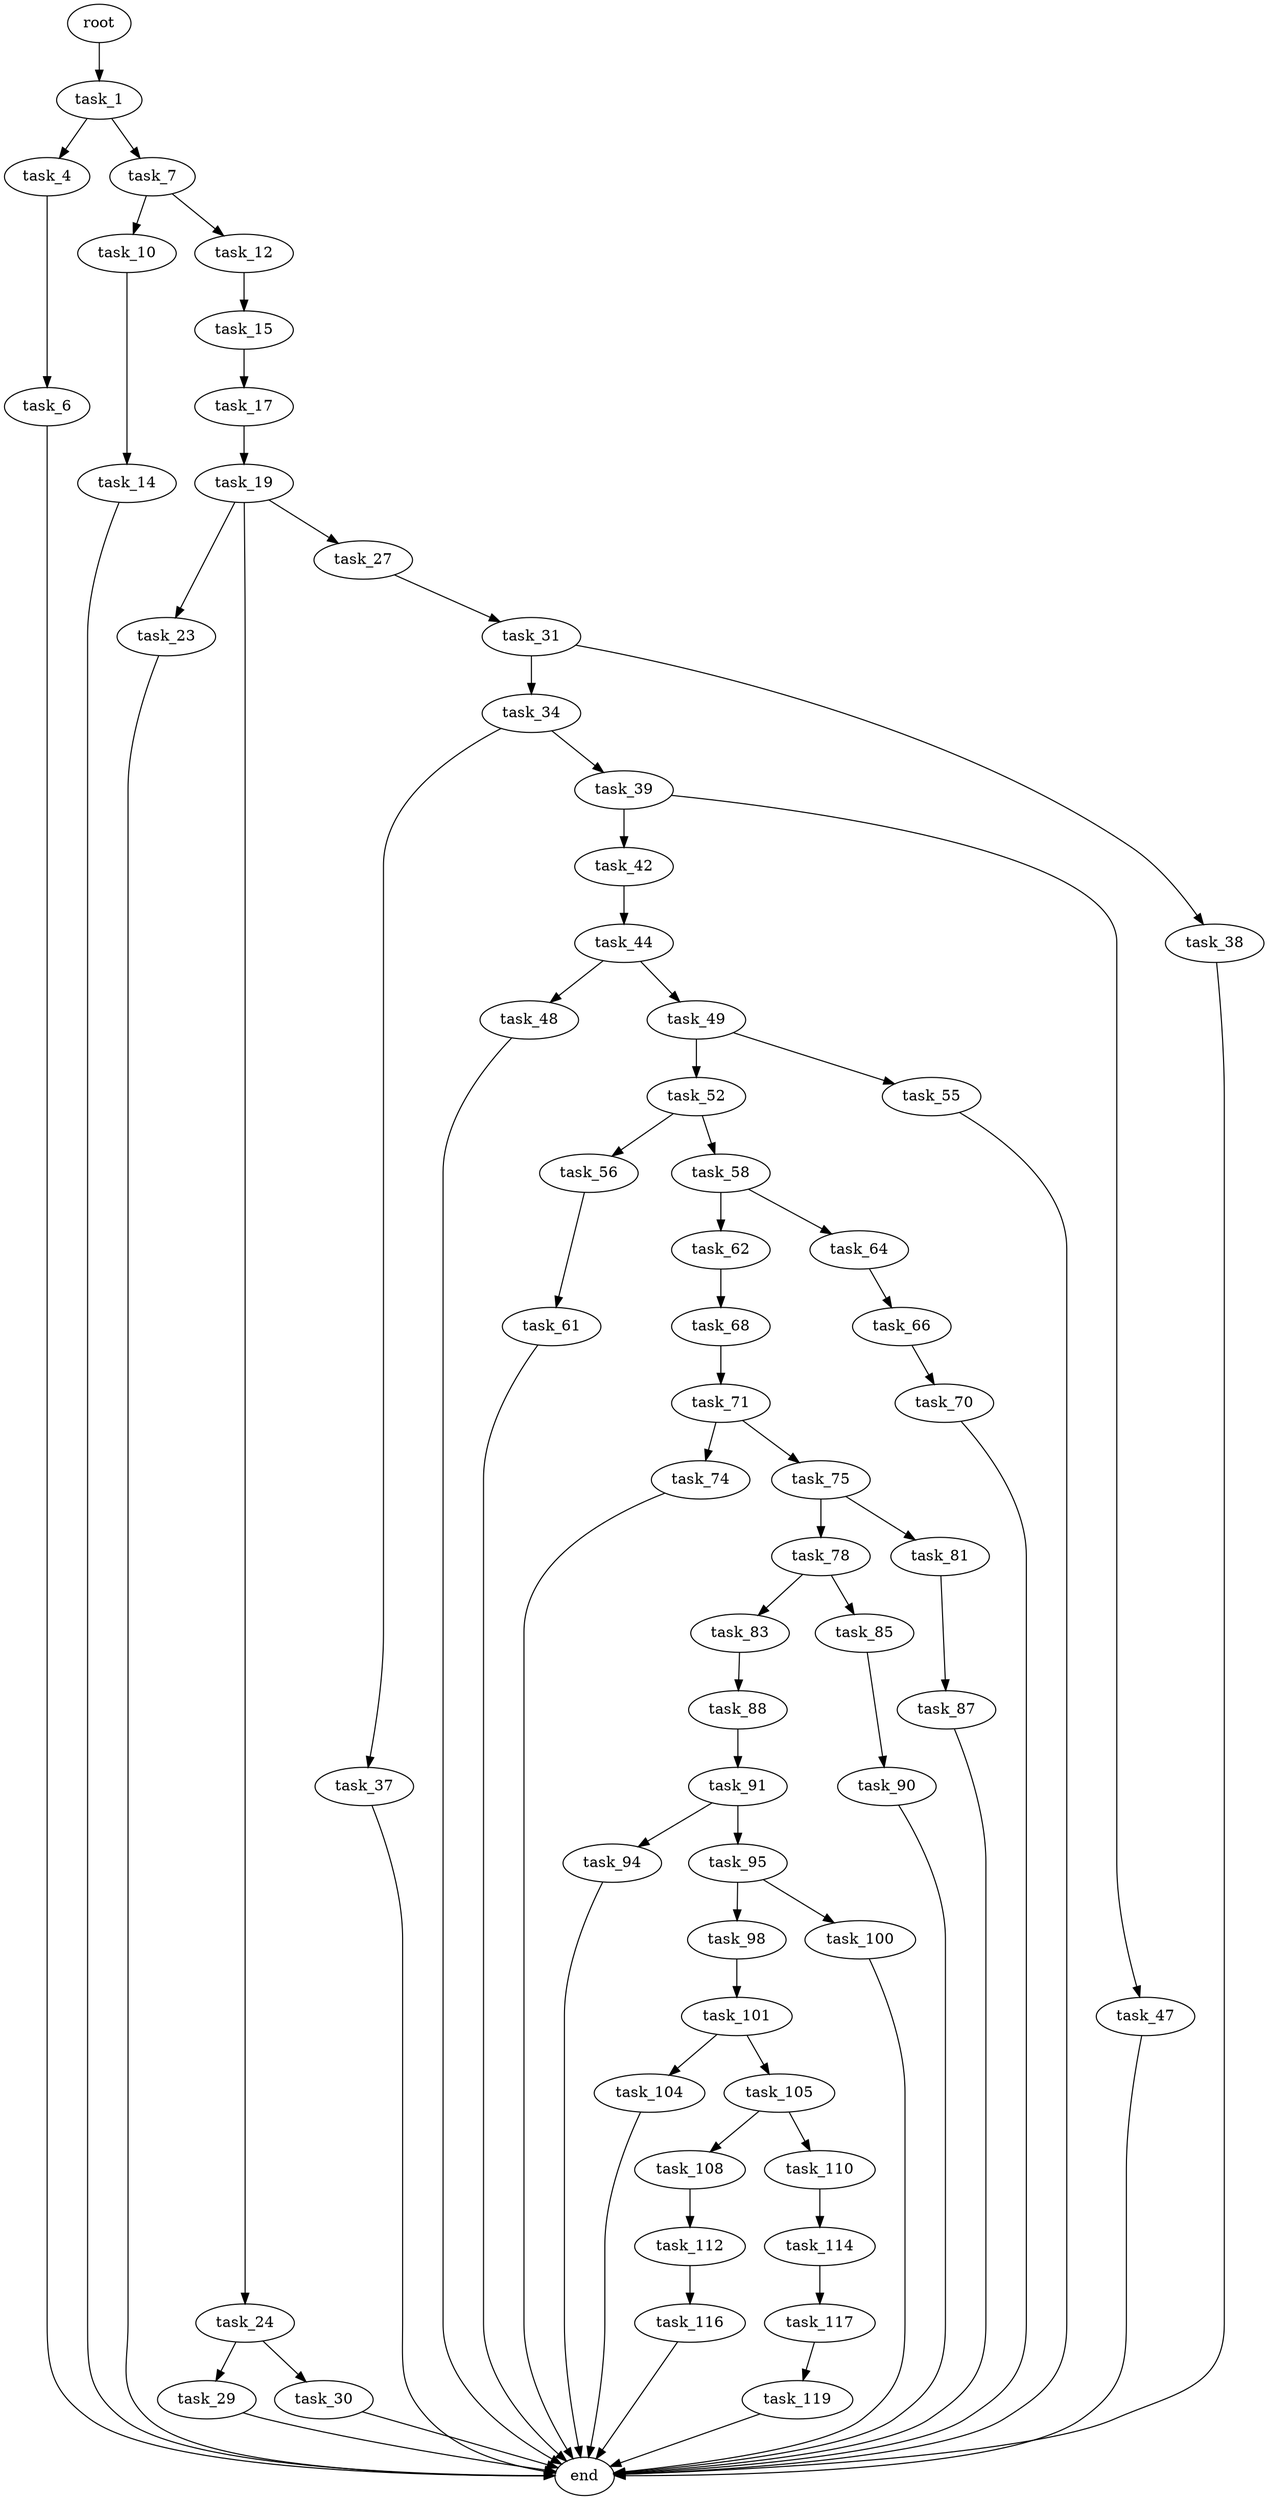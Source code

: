 digraph G {
  root [size="0.000000"];
  task_1 [size="549755813888.000000"];
  task_4 [size="108654844416.000000"];
  task_6 [size="182865441449.000000"];
  task_7 [size="1715199460.000000"];
  task_10 [size="175223589562.000000"];
  task_12 [size="28991029248.000000"];
  task_14 [size="368293445632.000000"];
  task_15 [size="21513327462.000000"];
  task_17 [size="232741307322.000000"];
  task_19 [size="28991029248.000000"];
  task_23 [size="40463213355.000000"];
  task_24 [size="321084626433.000000"];
  task_27 [size="842995600.000000"];
  task_29 [size="79548509506.000000"];
  task_30 [size="98055266711.000000"];
  task_31 [size="8589934592.000000"];
  task_34 [size="30502848169.000000"];
  task_37 [size="412021973482.000000"];
  task_38 [size="5179213007.000000"];
  task_39 [size="7673956181.000000"];
  task_42 [size="782757789696.000000"];
  task_44 [size="429579583347.000000"];
  task_47 [size="4250140987.000000"];
  task_48 [size="28991029248.000000"];
  task_49 [size="170412692893.000000"];
  task_52 [size="1282799490.000000"];
  task_55 [size="45956444979.000000"];
  task_56 [size="9735225636.000000"];
  task_58 [size="36174006265.000000"];
  task_61 [size="27404370409.000000"];
  task_62 [size="8589934592.000000"];
  task_64 [size="98321482912.000000"];
  task_66 [size="231928233984.000000"];
  task_68 [size="68719476736.000000"];
  task_70 [size="368293445632.000000"];
  task_71 [size="134217728000.000000"];
  task_74 [size="9528703321.000000"];
  task_75 [size="68719476736.000000"];
  task_78 [size="31250490458.000000"];
  task_81 [size="1073741824000.000000"];
  task_83 [size="2109358120.000000"];
  task_85 [size="22494300748.000000"];
  task_87 [size="12911123986.000000"];
  task_88 [size="885693474793.000000"];
  task_90 [size="4578435895.000000"];
  task_91 [size="6632964547.000000"];
  task_94 [size="506741034430.000000"];
  task_95 [size="4369928474.000000"];
  task_98 [size="9090437077.000000"];
  task_100 [size="21488239188.000000"];
  task_101 [size="782757789696.000000"];
  task_104 [size="11174429026.000000"];
  task_105 [size="68719476736.000000"];
  task_108 [size="28991029248.000000"];
  task_110 [size="95471024590.000000"];
  task_112 [size="28991029248.000000"];
  task_114 [size="782757789696.000000"];
  task_116 [size="17280266195.000000"];
  task_117 [size="161927865910.000000"];
  task_119 [size="368293445632.000000"];
  end [size="0.000000"];

  root -> task_1 [size="1.000000"];
  task_1 -> task_4 [size="536870912.000000"];
  task_1 -> task_7 [size="536870912.000000"];
  task_4 -> task_6 [size="75497472.000000"];
  task_6 -> end [size="1.000000"];
  task_7 -> task_10 [size="209715200.000000"];
  task_7 -> task_12 [size="209715200.000000"];
  task_10 -> task_14 [size="134217728.000000"];
  task_12 -> task_15 [size="75497472.000000"];
  task_14 -> end [size="1.000000"];
  task_15 -> task_17 [size="411041792.000000"];
  task_17 -> task_19 [size="301989888.000000"];
  task_19 -> task_23 [size="75497472.000000"];
  task_19 -> task_24 [size="75497472.000000"];
  task_19 -> task_27 [size="75497472.000000"];
  task_23 -> end [size="1.000000"];
  task_24 -> task_29 [size="536870912.000000"];
  task_24 -> task_30 [size="536870912.000000"];
  task_27 -> task_31 [size="75497472.000000"];
  task_29 -> end [size="1.000000"];
  task_30 -> end [size="1.000000"];
  task_31 -> task_34 [size="33554432.000000"];
  task_31 -> task_38 [size="33554432.000000"];
  task_34 -> task_37 [size="536870912.000000"];
  task_34 -> task_39 [size="536870912.000000"];
  task_37 -> end [size="1.000000"];
  task_38 -> end [size="1.000000"];
  task_39 -> task_42 [size="838860800.000000"];
  task_39 -> task_47 [size="838860800.000000"];
  task_42 -> task_44 [size="679477248.000000"];
  task_44 -> task_48 [size="679477248.000000"];
  task_44 -> task_49 [size="679477248.000000"];
  task_47 -> end [size="1.000000"];
  task_48 -> end [size="1.000000"];
  task_49 -> task_52 [size="209715200.000000"];
  task_49 -> task_55 [size="209715200.000000"];
  task_52 -> task_56 [size="33554432.000000"];
  task_52 -> task_58 [size="33554432.000000"];
  task_55 -> end [size="1.000000"];
  task_56 -> task_61 [size="301989888.000000"];
  task_58 -> task_62 [size="838860800.000000"];
  task_58 -> task_64 [size="838860800.000000"];
  task_61 -> end [size="1.000000"];
  task_62 -> task_68 [size="33554432.000000"];
  task_64 -> task_66 [size="134217728.000000"];
  task_66 -> task_70 [size="301989888.000000"];
  task_68 -> task_71 [size="134217728.000000"];
  task_70 -> end [size="1.000000"];
  task_71 -> task_74 [size="209715200.000000"];
  task_71 -> task_75 [size="209715200.000000"];
  task_74 -> end [size="1.000000"];
  task_75 -> task_78 [size="134217728.000000"];
  task_75 -> task_81 [size="134217728.000000"];
  task_78 -> task_83 [size="679477248.000000"];
  task_78 -> task_85 [size="679477248.000000"];
  task_81 -> task_87 [size="838860800.000000"];
  task_83 -> task_88 [size="134217728.000000"];
  task_85 -> task_90 [size="411041792.000000"];
  task_87 -> end [size="1.000000"];
  task_88 -> task_91 [size="536870912.000000"];
  task_90 -> end [size="1.000000"];
  task_91 -> task_94 [size="301989888.000000"];
  task_91 -> task_95 [size="301989888.000000"];
  task_94 -> end [size="1.000000"];
  task_95 -> task_98 [size="75497472.000000"];
  task_95 -> task_100 [size="75497472.000000"];
  task_98 -> task_101 [size="301989888.000000"];
  task_100 -> end [size="1.000000"];
  task_101 -> task_104 [size="679477248.000000"];
  task_101 -> task_105 [size="679477248.000000"];
  task_104 -> end [size="1.000000"];
  task_105 -> task_108 [size="134217728.000000"];
  task_105 -> task_110 [size="134217728.000000"];
  task_108 -> task_112 [size="75497472.000000"];
  task_110 -> task_114 [size="75497472.000000"];
  task_112 -> task_116 [size="75497472.000000"];
  task_114 -> task_117 [size="679477248.000000"];
  task_116 -> end [size="1.000000"];
  task_117 -> task_119 [size="134217728.000000"];
  task_119 -> end [size="1.000000"];
}
